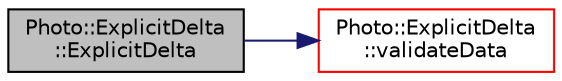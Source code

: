 digraph "Photo::ExplicitDelta::ExplicitDelta"
{
 // LATEX_PDF_SIZE
  edge [fontname="Helvetica",fontsize="10",labelfontname="Helvetica",labelfontsize="10"];
  node [fontname="Helvetica",fontsize="10",shape=record];
  rankdir="LR";
  Node1 [label="Photo::ExplicitDelta\l::ExplicitDelta",height=0.2,width=0.4,color="black", fillcolor="grey75", style="filled", fontcolor="black",tooltip=" "];
  Node1 -> Node2 [color="midnightblue",fontsize="10",style="solid",fontname="Helvetica"];
  Node2 [label="Photo::ExplicitDelta\l::validateData",height=0.2,width=0.4,color="red", fillcolor="white", style="filled",URL="$class_photo_1_1_explicit_delta.html#a1e33e054b11972601e64032005fe02b9",tooltip=" "];
}
